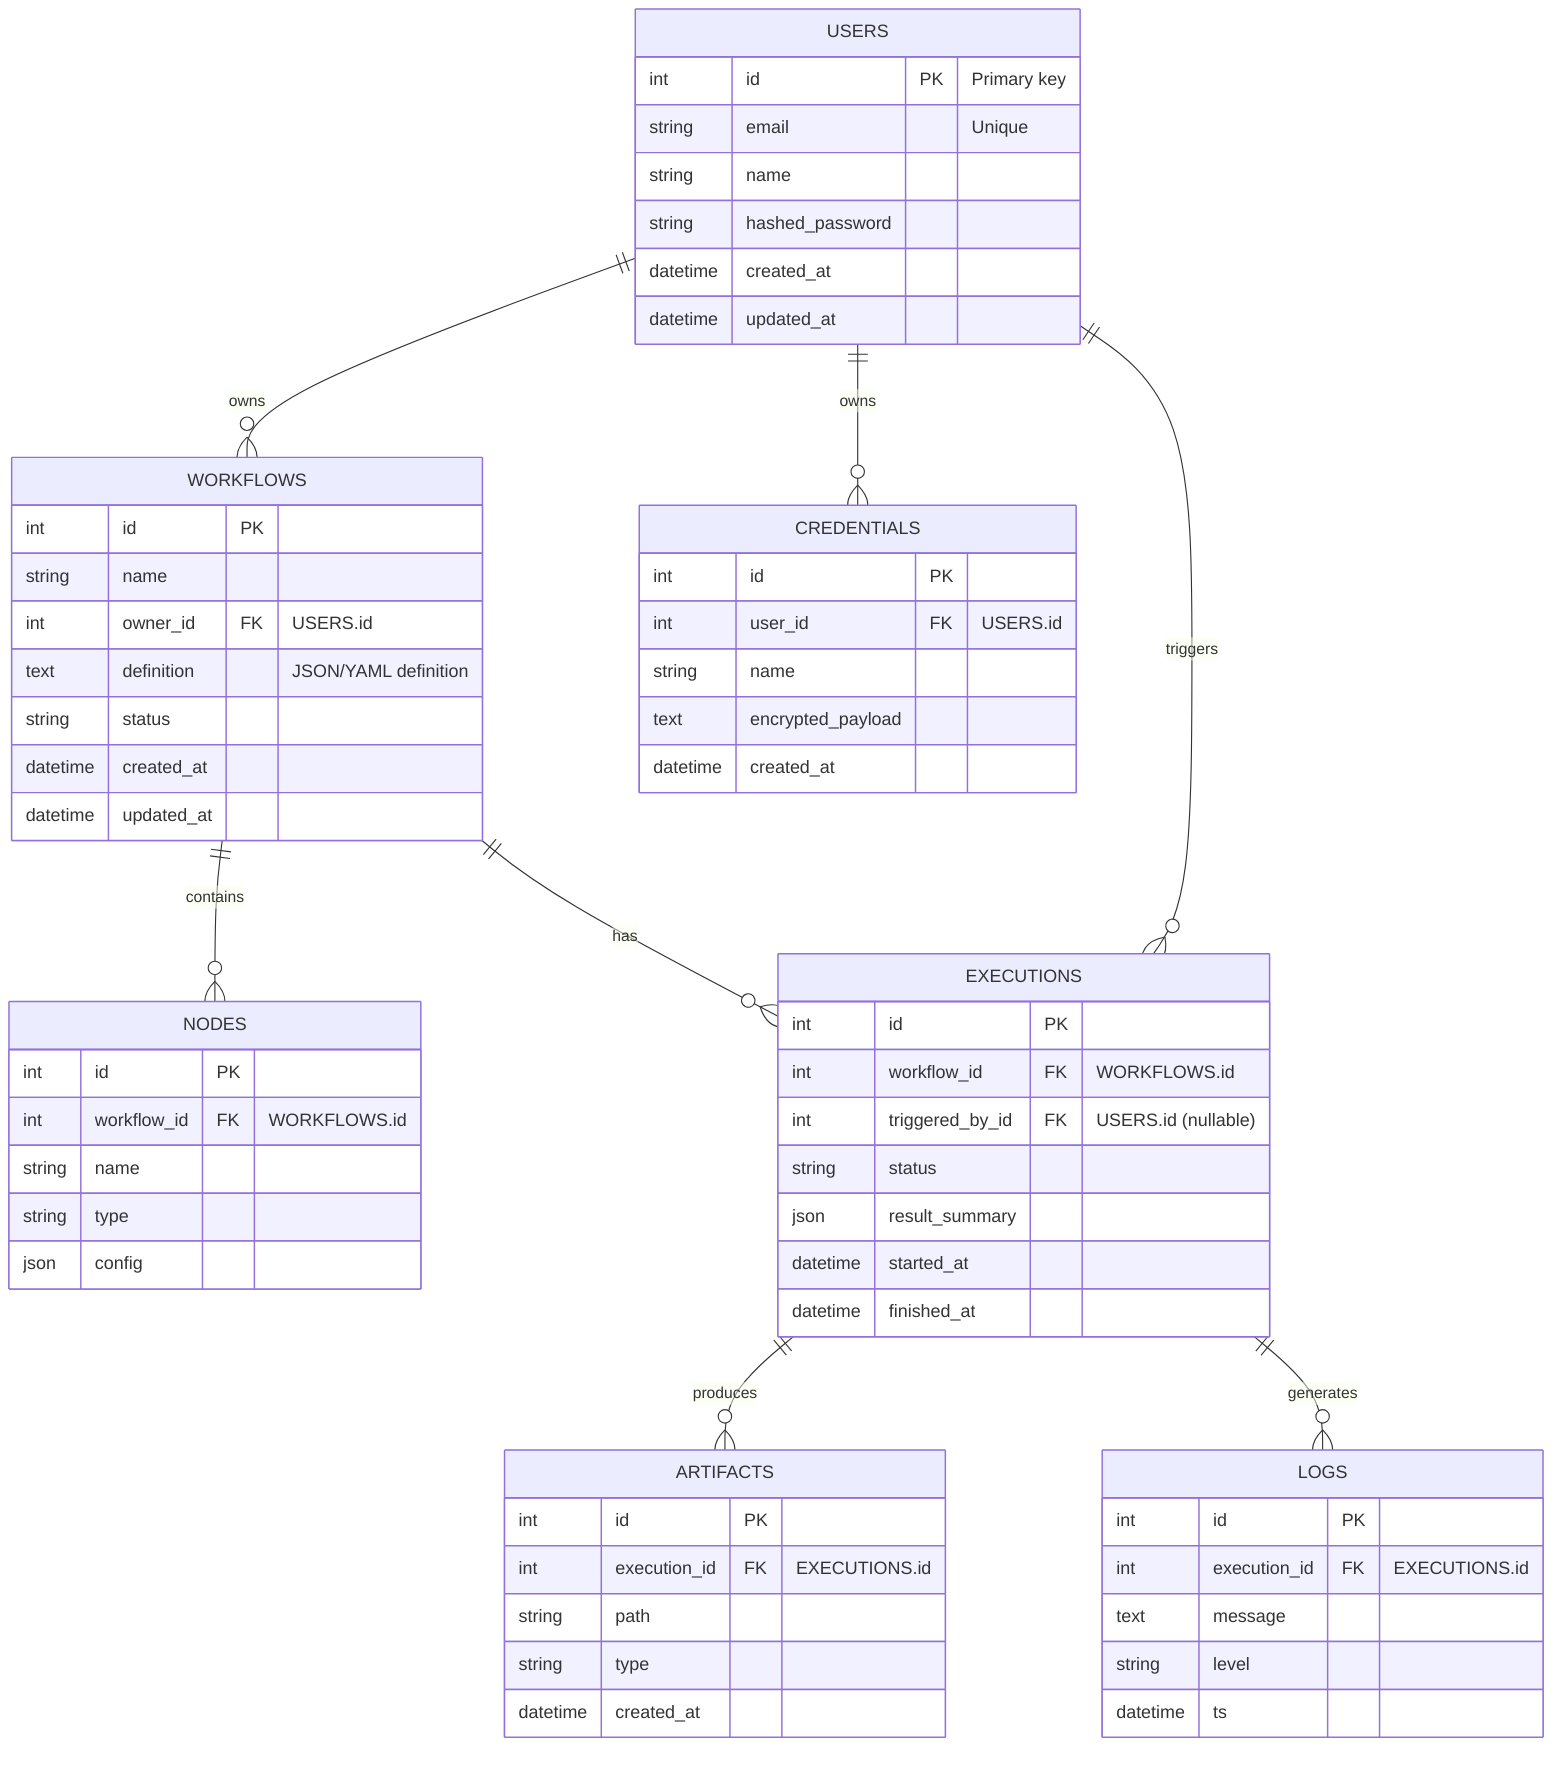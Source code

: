 %% ER-диаграмма (Mermaid) для N8N-Self
%% Файл сгенерирован на основе отсутствующей явной SQL схемы; модель — предположение, корректируйте по необходимости.

erDiagram
    USERS {
        int id PK "Primary key"
        string email "Unique"
        string name
        string hashed_password
        datetime created_at
        datetime updated_at
    }

    WORKFLOWS {
        int id PK
        string name
        int owner_id FK "USERS.id"
        text definition "JSON/YAML definition"
        string status
        datetime created_at
        datetime updated_at
    }

    EXECUTIONS {
        int id PK
        int workflow_id FK "WORKFLOWS.id"
        int triggered_by_id FK "USERS.id (nullable)"
        string status
        json result_summary
        datetime started_at
        datetime finished_at
    }

    NODES {
        int id PK
        int workflow_id FK "WORKFLOWS.id"
        string name
        string type
        json config
    }

    CREDENTIALS {
        int id PK
        int user_id FK "USERS.id"
        string name
        text encrypted_payload
        datetime created_at
    }

    ARTIFACTS {
        int id PK
        int execution_id FK "EXECUTIONS.id"
        string path
        string type
        datetime created_at
    }

    LOGS {
        int id PK
        int execution_id FK "EXECUTIONS.id"
        text message
        string level
        datetime ts
    }

    %% Отношения (cardinality выражено Mermaid-нотацией)
    USERS ||--o{ WORKFLOWS : "owns"
    WORKFLOWS ||--o{ NODES : "contains"
    WORKFLOWS ||--o{ EXECUTIONS : "has"
    USERS ||--o{ CREDENTIALS : "owns"
    EXECUTIONS ||--o{ ARTIFACTS : "produces"
    EXECUTIONS ||--o{ LOGS : "generates"
    USERS ||--o{ EXECUTIONS : "triggers" 

%% Примечания
%% 1) Это предположительная модель, составленная без явного DDL в репозитории (есть только расширение vector в pgvector_init/01_init.sql).
%% 2) Если у вас есть реальные миграции, ORM-модели или дамп БД — пришлите их, я обновлю диаграмму строго по схеме.
%% 3) Могу сгенерировать PNG/SVG из этого файла (через mermaid-cli) и добавить в репо при желании.
